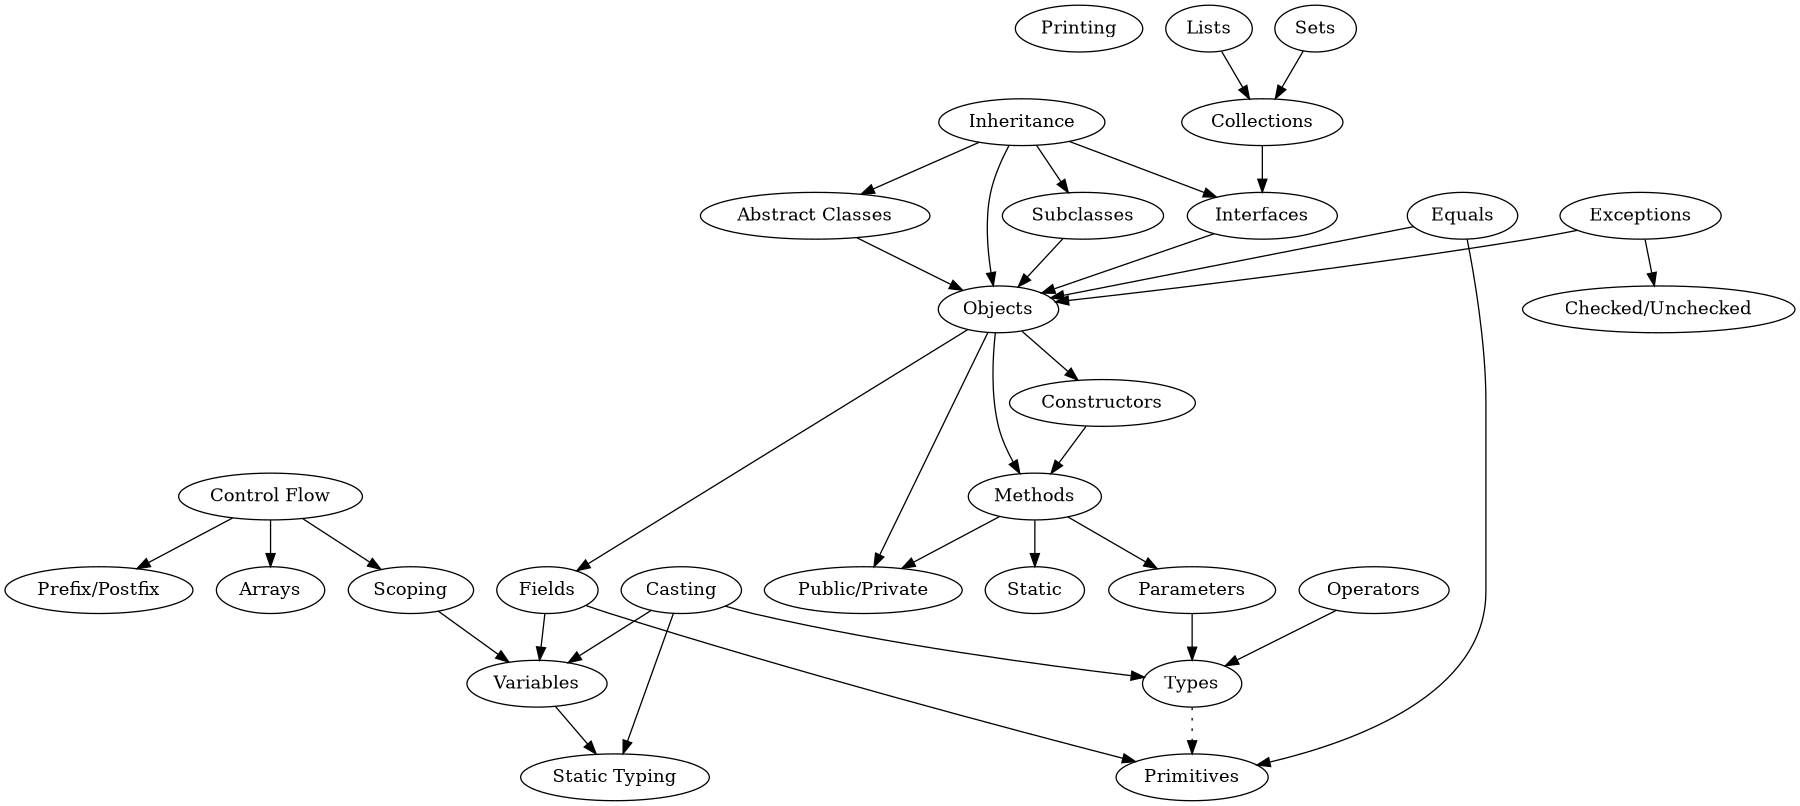 digraph test123 {
  size = "12, 12";
  Printing;
  Types -> Primitives [style = dotted];
  Operators -> Types;
  Casting -> "Static Typing", Variables, Types;
  Variables -> "Static Typing";
  Parameters -> Types;
  Scoping -> Variables;
  "Control Flow" -> Scoping, "Prefix/Postfix", Arrays;
  Fields -> Variables, Primitives;
  Methods -> Parameters, Static, "Public/Private";
  Objects -> Fields, "Public/Private", Methods, Constructors;
  Constructors -> Methods;
  Equals -> Primitives, Objects;
  Subclasses -> Objects;
  Inheritance -> Objects, Subclasses, Interfaces, "Abstract Classes";
  Interfaces -> Objects;
  "Abstract Classes" -> Objects;
  Exceptions -> Objects, "Checked/Unchecked";
  Collections -> Interfaces;
  Lists -> Collections;
  Sets -> Collections;
}
